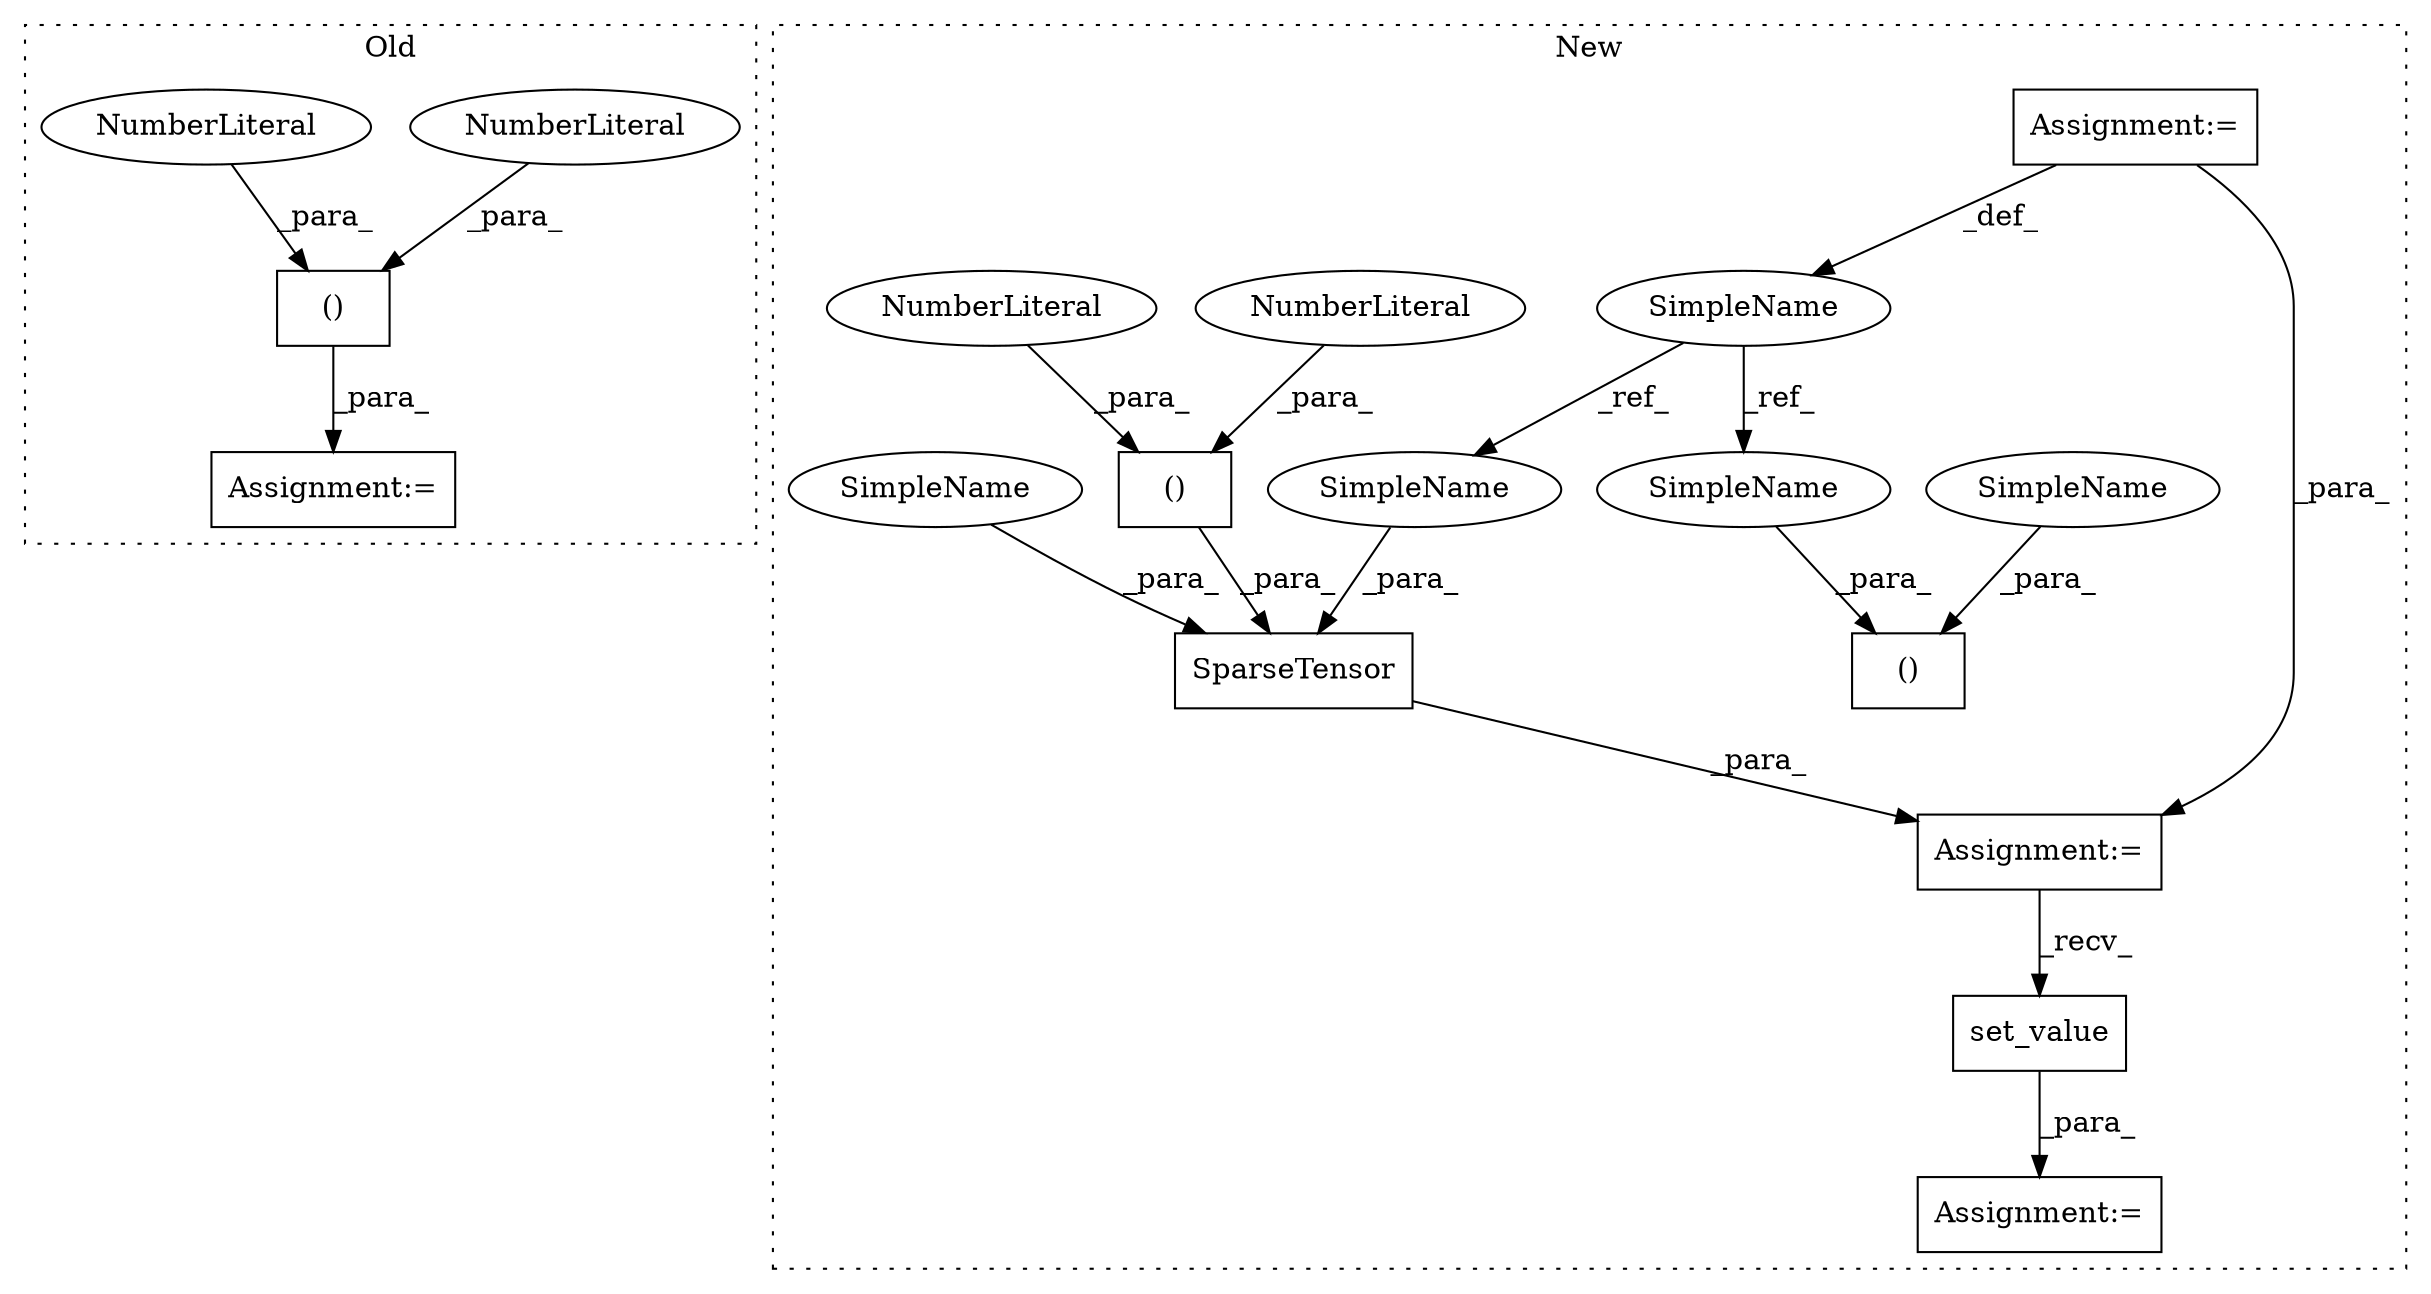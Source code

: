 digraph G {
subgraph cluster0 {
1 [label="()" a="106" s="351" l="17" shape="box"];
4 [label="NumberLiteral" a="34" s="351" l="2" shape="ellipse"];
5 [label="Assignment:=" a="7" s="344" l="7" shape="box"];
8 [label="NumberLiteral" a="34" s="366" l="2" shape="ellipse"];
label = "Old";
style="dotted";
}
subgraph cluster1 {
2 [label="SparseTensor" a="32" s="502,549" l="13,2" shape="box"];
3 [label="Assignment:=" a="7" s="561" l="1" shape="box"];
6 [label="SimpleName" a="42" s="300" l="3" shape="ellipse"];
7 [label="()" a="106" s="425" l="19" shape="box"];
9 [label="Assignment:=" a="7" s="300" l="3" shape="box"];
10 [label="()" a="106" s="534" l="15" shape="box"];
11 [label="NumberLiteral" a="34" s="534" l="1" shape="ellipse"];
12 [label="NumberLiteral" a="34" s="548" l="1" shape="ellipse"];
13 [label="set_value" a="32" s="567,581" l="10,1" shape="box"];
14 [label="Assignment:=" a="7" s="501" l="1" shape="box"];
15 [label="SimpleName" a="42" s="441" l="3" shape="ellipse"];
16 [label="SimpleName" a="42" s="519" l="3" shape="ellipse"];
17 [label="SimpleName" a="42" s="425" l="3" shape="ellipse"];
18 [label="SimpleName" a="42" s="515" l="3" shape="ellipse"];
label = "New";
style="dotted";
}
1 -> 5 [label="_para_"];
2 -> 14 [label="_para_"];
4 -> 1 [label="_para_"];
6 -> 18 [label="_ref_"];
6 -> 17 [label="_ref_"];
8 -> 1 [label="_para_"];
9 -> 6 [label="_def_"];
9 -> 14 [label="_para_"];
10 -> 2 [label="_para_"];
11 -> 10 [label="_para_"];
12 -> 10 [label="_para_"];
13 -> 3 [label="_para_"];
14 -> 13 [label="_recv_"];
15 -> 7 [label="_para_"];
16 -> 2 [label="_para_"];
17 -> 7 [label="_para_"];
18 -> 2 [label="_para_"];
}